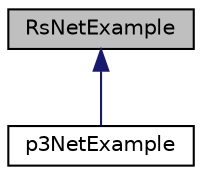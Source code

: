 digraph "RsNetExample"
{
  edge [fontname="Helvetica",fontsize="10",labelfontname="Helvetica",labelfontsize="10"];
  node [fontname="Helvetica",fontsize="10",shape=record];
  Node1 [label="RsNetExample",height=0.2,width=0.4,color="black", fillcolor="grey75", style="filled", fontcolor="black"];
  Node1 -> Node2 [dir="back",color="midnightblue",fontsize="10",style="solid",fontname="Helvetica"];
  Node2 [label="p3NetExample",height=0.2,width=0.4,color="black", fillcolor="white", style="filled",URL="$classp3NetExample.html",tooltip="The RS VoIP Test service. "];
}
